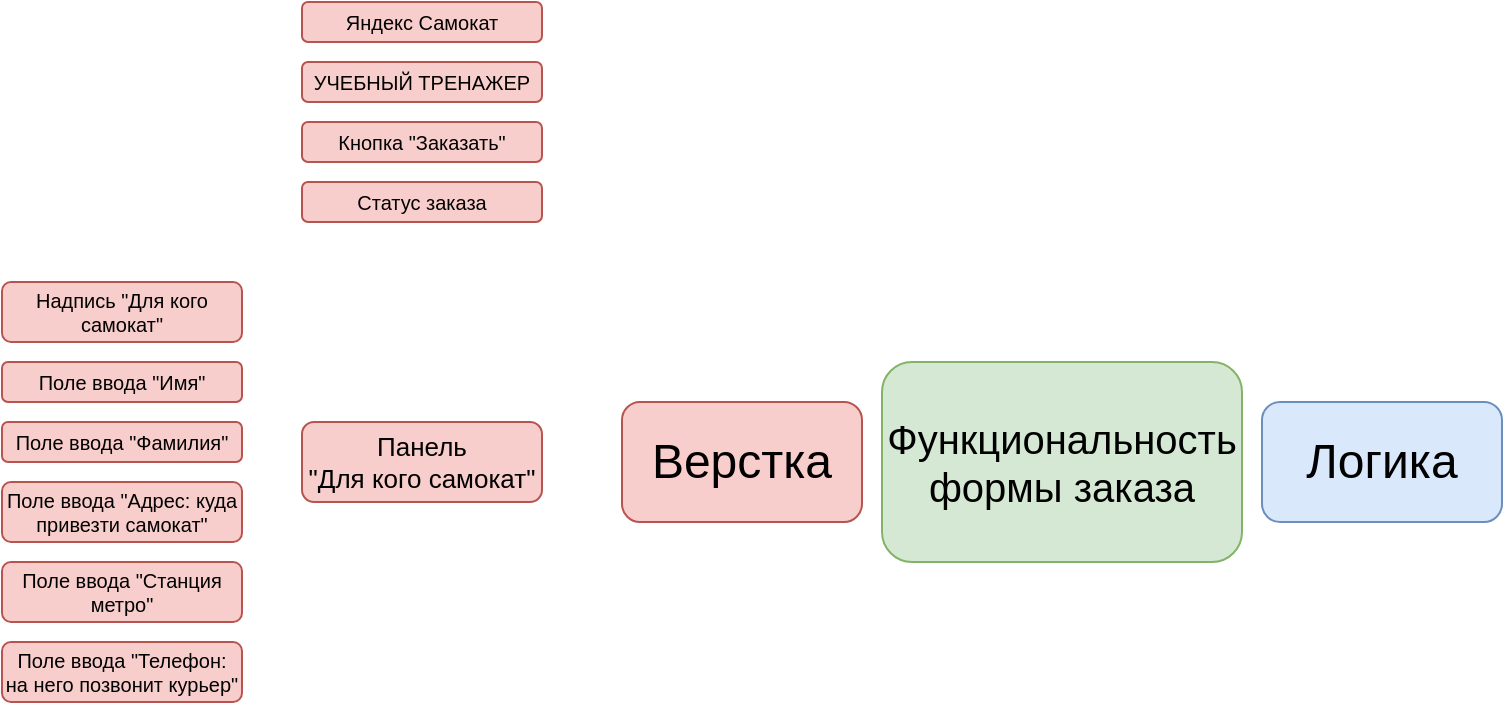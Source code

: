 <mxfile version="20.8.3" type="github"><diagram id="ZiTSmSwWzrJdSJk485eJ" name="Страница 1"><mxGraphModel dx="1783" dy="529" grid="1" gridSize="10" guides="1" tooltips="1" connect="1" arrows="1" fold="1" page="1" pageScale="1" pageWidth="827" pageHeight="1169" math="0" shadow="0"><root><mxCell id="0"/><mxCell id="1" parent="0"/><mxCell id="oUVTBboRp3Cu1DG3-baa-3" value="Функциональность формы заказа" style="rounded=1;whiteSpace=wrap;html=1;labelBackgroundColor=none;fillColor=#d5e8d4;strokeColor=#82b366;fontSize=20;" vertex="1" parent="1"><mxGeometry x="290" y="300" width="180" height="100" as="geometry"/></mxCell><mxCell id="oUVTBboRp3Cu1DG3-baa-4" value="Верстка" style="rounded=1;whiteSpace=wrap;html=1;labelBackgroundColor=none;fillColor=#f8cecc;strokeColor=#b85450;fontSize=24;" vertex="1" parent="1"><mxGeometry x="160" y="320" width="120" height="60" as="geometry"/></mxCell><mxCell id="oUVTBboRp3Cu1DG3-baa-5" value="Логика" style="rounded=1;whiteSpace=wrap;html=1;labelBackgroundColor=none;fillColor=#dae8fc;strokeColor=#6c8ebf;fontSize=24;" vertex="1" parent="1"><mxGeometry x="480" y="320" width="120" height="60" as="geometry"/></mxCell><mxCell id="oUVTBboRp3Cu1DG3-baa-6" value="Яндекс Самокат" style="rounded=1;whiteSpace=wrap;html=1;labelBackgroundColor=none;fontSize=10;fillColor=#f8cecc;strokeColor=#b85450;" vertex="1" parent="1"><mxGeometry y="120" width="120" height="20" as="geometry"/></mxCell><mxCell id="oUVTBboRp3Cu1DG3-baa-7" value="УЧЕБНЫЙ ТРЕНАЖЕР" style="rounded=1;whiteSpace=wrap;html=1;labelBackgroundColor=none;fontSize=10;fillColor=#f8cecc;strokeColor=#b85450;" vertex="1" parent="1"><mxGeometry y="150" width="120" height="20" as="geometry"/></mxCell><mxCell id="oUVTBboRp3Cu1DG3-baa-8" value="Кнопка &quot;Заказать&quot;" style="rounded=1;whiteSpace=wrap;html=1;labelBackgroundColor=none;fontSize=10;fillColor=#f8cecc;strokeColor=#b85450;" vertex="1" parent="1"><mxGeometry y="180" width="120" height="20" as="geometry"/></mxCell><mxCell id="oUVTBboRp3Cu1DG3-baa-9" value="Статус заказа" style="rounded=1;whiteSpace=wrap;html=1;labelBackgroundColor=none;fontSize=10;fillColor=#f8cecc;strokeColor=#b85450;" vertex="1" parent="1"><mxGeometry y="210" width="120" height="20" as="geometry"/></mxCell><mxCell id="oUVTBboRp3Cu1DG3-baa-10" value="Панель&lt;br style=&quot;font-size: 13px;&quot;&gt;&quot;Для кого самокат&quot;" style="rounded=1;whiteSpace=wrap;html=1;labelBackgroundColor=none;fontSize=13;fillColor=#f8cecc;strokeColor=#b85450;" vertex="1" parent="1"><mxGeometry y="330" width="120" height="40" as="geometry"/></mxCell><mxCell id="oUVTBboRp3Cu1DG3-baa-11" value="Надпись &quot;Для кого самокат&quot;" style="rounded=1;whiteSpace=wrap;html=1;labelBackgroundColor=none;fontSize=10;fillColor=#f8cecc;strokeColor=#b85450;" vertex="1" parent="1"><mxGeometry x="-150" y="260" width="120" height="30" as="geometry"/></mxCell><mxCell id="oUVTBboRp3Cu1DG3-baa-12" value="Поле ввода &quot;Имя&quot;" style="rounded=1;whiteSpace=wrap;html=1;labelBackgroundColor=none;fontSize=10;fillColor=#f8cecc;strokeColor=#b85450;" vertex="1" parent="1"><mxGeometry x="-150" y="300" width="120" height="20" as="geometry"/></mxCell><mxCell id="oUVTBboRp3Cu1DG3-baa-13" value="Поле ввода &quot;Фамилия&quot;" style="rounded=1;whiteSpace=wrap;html=1;labelBackgroundColor=none;fontSize=10;fillColor=#f8cecc;strokeColor=#b85450;" vertex="1" parent="1"><mxGeometry x="-150" y="330" width="120" height="20" as="geometry"/></mxCell><mxCell id="oUVTBboRp3Cu1DG3-baa-14" value="Поле ввода &quot;Адрес: куда привезти самокат&quot;" style="rounded=1;whiteSpace=wrap;html=1;labelBackgroundColor=none;fontSize=10;fillColor=#f8cecc;strokeColor=#b85450;" vertex="1" parent="1"><mxGeometry x="-150" y="360" width="120" height="30" as="geometry"/></mxCell><mxCell id="oUVTBboRp3Cu1DG3-baa-15" value="Поле ввода &quot;Станция метро&quot;" style="rounded=1;whiteSpace=wrap;html=1;labelBackgroundColor=none;fontSize=10;fillColor=#f8cecc;strokeColor=#b85450;" vertex="1" parent="1"><mxGeometry x="-150" y="400" width="120" height="30" as="geometry"/></mxCell><mxCell id="oUVTBboRp3Cu1DG3-baa-16" value="Поле ввода &quot;Телефон: на него позвонит курьер&quot;" style="rounded=1;whiteSpace=wrap;html=1;labelBackgroundColor=none;fontSize=10;fillColor=#f8cecc;strokeColor=#b85450;" vertex="1" parent="1"><mxGeometry x="-150" y="440" width="120" height="30" as="geometry"/></mxCell></root></mxGraphModel></diagram></mxfile>